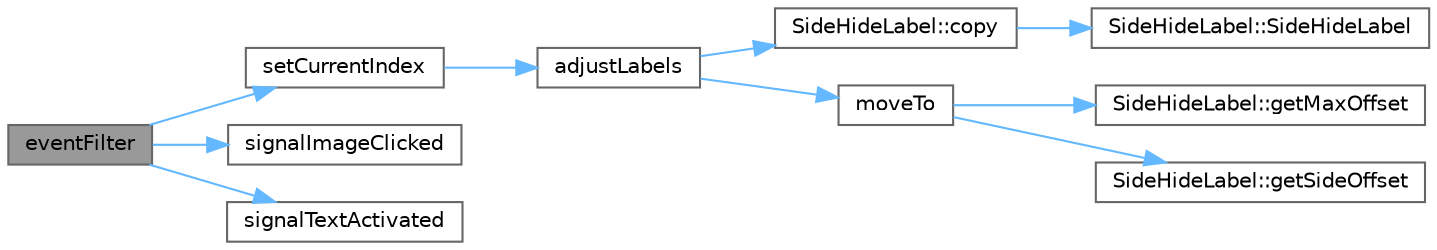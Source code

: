 digraph "eventFilter"
{
 // LATEX_PDF_SIZE
  bgcolor="transparent";
  edge [fontname=Helvetica,fontsize=10,labelfontname=Helvetica,labelfontsize=10];
  node [fontname=Helvetica,fontsize=10,shape=box,height=0.2,width=0.4];
  rankdir="LR";
  Node1 [id="Node000001",label="eventFilter",height=0.2,width=0.4,color="gray40", fillcolor="grey60", style="filled", fontcolor="black",tooltip="事件过滤器"];
  Node1 -> Node2 [id="edge1_Node000001_Node000002",color="steelblue1",style="solid",tooltip=" "];
  Node2 [id="Node000002",label="setCurrentIndex",height=0.2,width=0.4,color="grey40", fillcolor="white", style="filled",URL="$class_slide_show.html#a0962bc84f032b51b712a16dd0541039b",tooltip="设置当前图片索引"];
  Node2 -> Node3 [id="edge2_Node000002_Node000003",color="steelblue1",style="solid",tooltip=" "];
  Node3 [id="Node000003",label="adjustLabels",height=0.2,width=0.4,color="grey40", fillcolor="white", style="filled",URL="$class_slide_show.html#a96cd1558566d8017528e0c0e2f33110f",tooltip="调整标签布局"];
  Node3 -> Node4 [id="edge3_Node000003_Node000004",color="steelblue1",style="solid",tooltip=" "];
  Node4 [id="Node000004",label="SideHideLabel::copy",height=0.2,width=0.4,color="grey40", fillcolor="white", style="filled",URL="$class_side_hide_label.html#aa1c5e2ba6a6363a62a2aea56818f010c",tooltip="复制标签控件"];
  Node4 -> Node5 [id="edge4_Node000004_Node000005",color="steelblue1",style="solid",tooltip=" "];
  Node5 [id="Node000005",label="SideHideLabel::SideHideLabel",height=0.2,width=0.4,color="grey40", fillcolor="white", style="filled",URL="$class_side_hide_label.html#a418ae88ea2277ee852fc3038f9808565",tooltip="构造函数，初始化标签控件"];
  Node3 -> Node6 [id="edge5_Node000003_Node000006",color="steelblue1",style="solid",tooltip=" "];
  Node6 [id="Node000006",label="moveTo",height=0.2,width=0.4,color="grey40", fillcolor="white", style="filled",URL="$class_slide_show.html#a2861b58df00fe1ef9279ac4d3bfb8369",tooltip="移动标签到指定位置"];
  Node6 -> Node7 [id="edge6_Node000006_Node000007",color="steelblue1",style="solid",tooltip=" "];
  Node7 [id="Node000007",label="SideHideLabel::getMaxOffset",height=0.2,width=0.4,color="grey40", fillcolor="white", style="filled",URL="$class_side_hide_label.html#ab9cfa6e1371a69129601f204c28684f0",tooltip="获取最大偏移量"];
  Node6 -> Node8 [id="edge7_Node000006_Node000008",color="steelblue1",style="solid",tooltip=" "];
  Node8 [id="Node000008",label="SideHideLabel::getSideOffset",height=0.2,width=0.4,color="grey40", fillcolor="white", style="filled",URL="$class_side_hide_label.html#ade2db9a02b3c5be7a48f1fbc9aaf7be8",tooltip="获取侧边偏移量"];
  Node1 -> Node9 [id="edge8_Node000001_Node000009",color="steelblue1",style="solid",tooltip=" "];
  Node9 [id="Node000009",label="signalImageClicked",height=0.2,width=0.4,color="grey40", fillcolor="white", style="filled",URL="$class_slide_show.html#a7d3b33a535a29aaa3531ee7234184c9c",tooltip="图片被点击信号"];
  Node1 -> Node10 [id="edge9_Node000001_Node000010",color="steelblue1",style="solid",tooltip=" "];
  Node10 [id="Node000010",label="signalTextActivated",height=0.2,width=0.4,color="grey40", fillcolor="white", style="filled",URL="$class_slide_show.html#a7a1359375202ace0d839e59d1928712a",tooltip="文本被激活信号"];
}
